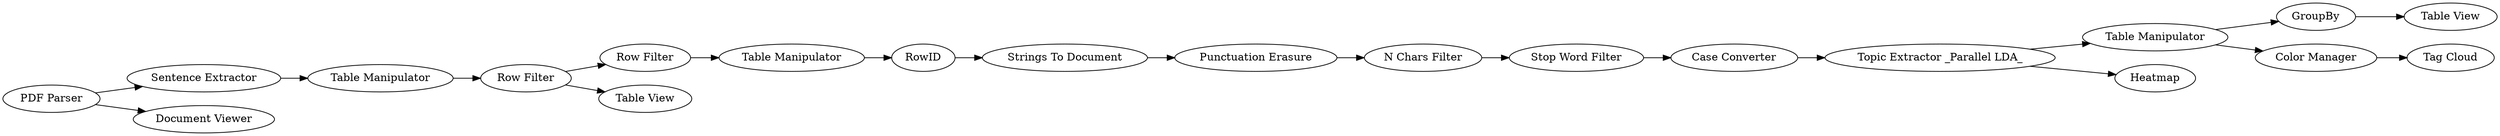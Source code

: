 digraph {
	1 [label="PDF Parser"]
	2 [label="Sentence Extractor"]
	3 [label="Table Manipulator"]
	4 [label="Document Viewer"]
	5 [label="Row Filter"]
	6 [label="Row Filter"]
	7 [label="Table View"]
	8 [label="Table Manipulator"]
	9 [label=RowID]
	10 [label="Strings To Document"]
	11 [label="Punctuation Erasure"]
	12 [label="N Chars Filter"]
	13 [label="Stop Word Filter"]
	14 [label="Case Converter"]
	15 [label="Topic Extractor _Parallel LDA_"]
	16 [label="Table Manipulator"]
	17 [label=Heatmap]
	18 [label=GroupBy]
	19 [label="Color Manager"]
	20 [label="Table View"]
	21 [label="Tag Cloud"]
	1 -> 2
	1 -> 4
	2 -> 3
	3 -> 5
	5 -> 7
	5 -> 6
	6 -> 8
	8 -> 9
	9 -> 10
	10 -> 11
	11 -> 12
	12 -> 13
	13 -> 14
	14 -> 15
	15 -> 16
	15 -> 17
	16 -> 18
	16 -> 19
	18 -> 20
	19 -> 21
	rankdir=LR
}
